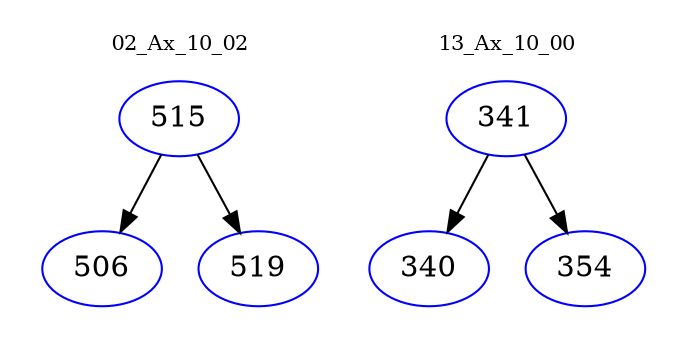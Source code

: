 digraph{
subgraph cluster_0 {
color = white
label = "02_Ax_10_02";
fontsize=10;
T0_515 [label="515", color="blue"]
T0_515 -> T0_506 [color="black"]
T0_506 [label="506", color="blue"]
T0_515 -> T0_519 [color="black"]
T0_519 [label="519", color="blue"]
}
subgraph cluster_1 {
color = white
label = "13_Ax_10_00";
fontsize=10;
T1_341 [label="341", color="blue"]
T1_341 -> T1_340 [color="black"]
T1_340 [label="340", color="blue"]
T1_341 -> T1_354 [color="black"]
T1_354 [label="354", color="blue"]
}
}

